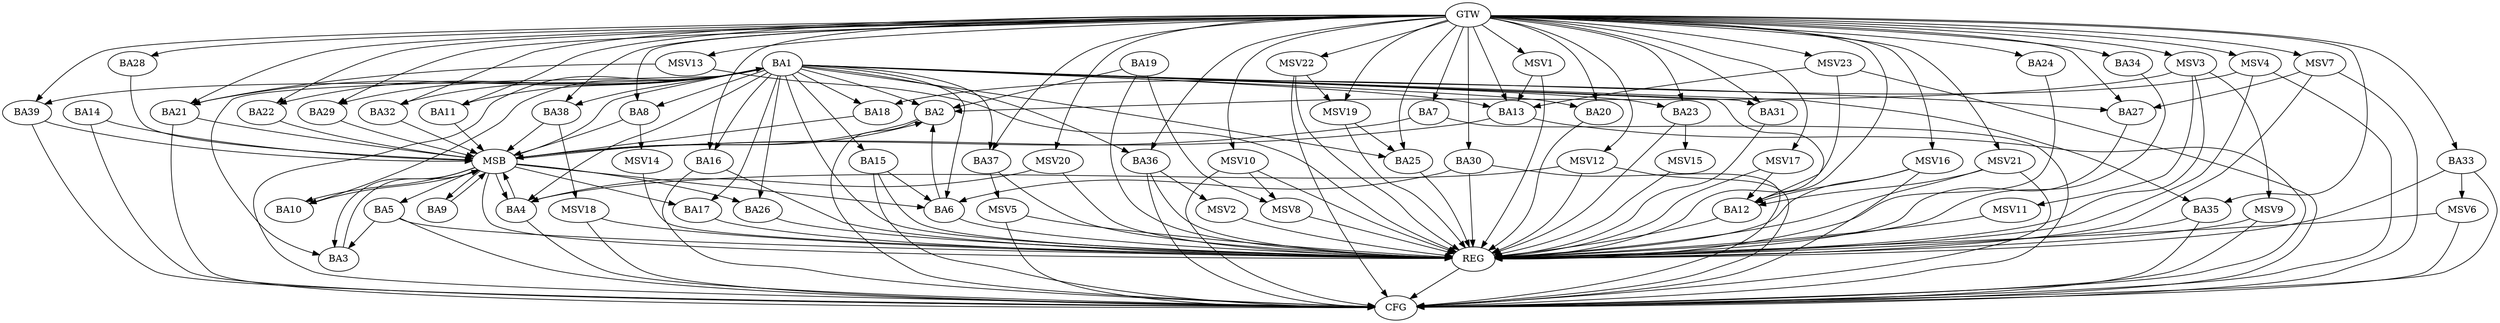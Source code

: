 strict digraph G {
  BA1 [ label="BA1" ];
  BA2 [ label="BA2" ];
  BA3 [ label="BA3" ];
  BA4 [ label="BA4" ];
  BA5 [ label="BA5" ];
  BA6 [ label="BA6" ];
  BA7 [ label="BA7" ];
  BA8 [ label="BA8" ];
  BA9 [ label="BA9" ];
  BA10 [ label="BA10" ];
  BA11 [ label="BA11" ];
  BA12 [ label="BA12" ];
  BA13 [ label="BA13" ];
  BA14 [ label="BA14" ];
  BA15 [ label="BA15" ];
  BA16 [ label="BA16" ];
  BA17 [ label="BA17" ];
  BA18 [ label="BA18" ];
  BA19 [ label="BA19" ];
  BA20 [ label="BA20" ];
  BA21 [ label="BA21" ];
  BA22 [ label="BA22" ];
  BA23 [ label="BA23" ];
  BA24 [ label="BA24" ];
  BA25 [ label="BA25" ];
  BA26 [ label="BA26" ];
  BA27 [ label="BA27" ];
  BA28 [ label="BA28" ];
  BA29 [ label="BA29" ];
  BA30 [ label="BA30" ];
  BA31 [ label="BA31" ];
  BA32 [ label="BA32" ];
  BA33 [ label="BA33" ];
  BA34 [ label="BA34" ];
  BA35 [ label="BA35" ];
  BA36 [ label="BA36" ];
  BA37 [ label="BA37" ];
  BA38 [ label="BA38" ];
  BA39 [ label="BA39" ];
  GTW [ label="GTW" ];
  REG [ label="REG" ];
  MSB [ label="MSB" ];
  CFG [ label="CFG" ];
  MSV1 [ label="MSV1" ];
  MSV2 [ label="MSV2" ];
  MSV3 [ label="MSV3" ];
  MSV4 [ label="MSV4" ];
  MSV5 [ label="MSV5" ];
  MSV6 [ label="MSV6" ];
  MSV7 [ label="MSV7" ];
  MSV8 [ label="MSV8" ];
  MSV9 [ label="MSV9" ];
  MSV10 [ label="MSV10" ];
  MSV11 [ label="MSV11" ];
  MSV12 [ label="MSV12" ];
  MSV13 [ label="MSV13" ];
  MSV14 [ label="MSV14" ];
  MSV15 [ label="MSV15" ];
  MSV16 [ label="MSV16" ];
  MSV17 [ label="MSV17" ];
  MSV18 [ label="MSV18" ];
  MSV19 [ label="MSV19" ];
  MSV20 [ label="MSV20" ];
  MSV21 [ label="MSV21" ];
  MSV22 [ label="MSV22" ];
  MSV23 [ label="MSV23" ];
  BA1 -> BA2;
  BA5 -> BA3;
  BA6 -> BA2;
  BA15 -> BA6;
  BA19 -> BA2;
  BA30 -> BA6;
  GTW -> BA7;
  GTW -> BA8;
  GTW -> BA11;
  GTW -> BA12;
  GTW -> BA13;
  GTW -> BA16;
  GTW -> BA20;
  GTW -> BA21;
  GTW -> BA22;
  GTW -> BA23;
  GTW -> BA24;
  GTW -> BA25;
  GTW -> BA27;
  GTW -> BA28;
  GTW -> BA29;
  GTW -> BA30;
  GTW -> BA31;
  GTW -> BA32;
  GTW -> BA33;
  GTW -> BA34;
  GTW -> BA35;
  GTW -> BA36;
  GTW -> BA37;
  GTW -> BA38;
  GTW -> BA39;
  BA1 -> REG;
  BA5 -> REG;
  BA6 -> REG;
  BA12 -> REG;
  BA15 -> REG;
  BA16 -> REG;
  BA17 -> REG;
  BA19 -> REG;
  BA20 -> REG;
  BA23 -> REG;
  BA24 -> REG;
  BA25 -> REG;
  BA26 -> REG;
  BA27 -> REG;
  BA30 -> REG;
  BA31 -> REG;
  BA33 -> REG;
  BA34 -> REG;
  BA35 -> REG;
  BA36 -> REG;
  BA37 -> REG;
  BA2 -> MSB;
  MSB -> BA1;
  MSB -> REG;
  BA3 -> MSB;
  MSB -> BA2;
  BA4 -> MSB;
  MSB -> BA3;
  BA7 -> MSB;
  MSB -> BA4;
  BA8 -> MSB;
  MSB -> BA5;
  BA9 -> MSB;
  BA10 -> MSB;
  MSB -> BA6;
  BA11 -> MSB;
  BA13 -> MSB;
  BA14 -> MSB;
  MSB -> BA10;
  BA18 -> MSB;
  MSB -> BA17;
  BA21 -> MSB;
  BA22 -> MSB;
  MSB -> BA9;
  BA28 -> MSB;
  BA29 -> MSB;
  BA32 -> MSB;
  BA38 -> MSB;
  BA39 -> MSB;
  MSB -> BA26;
  BA36 -> CFG;
  BA16 -> CFG;
  BA35 -> CFG;
  BA4 -> CFG;
  BA13 -> CFG;
  BA33 -> CFG;
  BA21 -> CFG;
  BA39 -> CFG;
  BA14 -> CFG;
  BA2 -> CFG;
  BA15 -> CFG;
  BA30 -> CFG;
  BA7 -> CFG;
  BA5 -> CFG;
  BA1 -> CFG;
  REG -> CFG;
  BA1 -> BA32;
  BA1 -> BA20;
  BA1 -> BA23;
  BA1 -> BA3;
  BA1 -> BA25;
  BA1 -> BA11;
  BA1 -> BA39;
  BA1 -> BA15;
  BA1 -> BA12;
  BA1 -> BA26;
  BA1 -> BA18;
  BA1 -> BA37;
  BA1 -> BA6;
  BA1 -> BA13;
  BA1 -> BA35;
  BA1 -> BA29;
  BA1 -> BA22;
  BA1 -> BA36;
  BA1 -> BA27;
  BA1 -> BA38;
  BA1 -> BA21;
  BA1 -> BA17;
  BA1 -> BA4;
  BA1 -> BA31;
  BA1 -> BA16;
  BA1 -> BA10;
  BA1 -> BA8;
  MSV1 -> BA13;
  GTW -> MSV1;
  MSV1 -> REG;
  BA36 -> MSV2;
  MSV2 -> REG;
  MSV3 -> BA2;
  GTW -> MSV3;
  MSV3 -> REG;
  MSV4 -> BA18;
  GTW -> MSV4;
  MSV4 -> REG;
  MSV4 -> CFG;
  BA37 -> MSV5;
  MSV5 -> REG;
  MSV5 -> CFG;
  BA33 -> MSV6;
  MSV6 -> REG;
  MSV6 -> CFG;
  MSV7 -> BA27;
  GTW -> MSV7;
  MSV7 -> REG;
  MSV7 -> CFG;
  BA19 -> MSV8;
  MSV8 -> REG;
  MSV3 -> MSV9;
  MSV9 -> REG;
  MSV9 -> CFG;
  MSV10 -> MSV8;
  GTW -> MSV10;
  MSV10 -> REG;
  MSV10 -> CFG;
  MSV3 -> MSV11;
  MSV11 -> REG;
  MSV12 -> BA4;
  GTW -> MSV12;
  MSV12 -> REG;
  MSV12 -> CFG;
  MSV13 -> BA21;
  GTW -> MSV13;
  MSV13 -> REG;
  BA8 -> MSV14;
  MSV14 -> REG;
  BA23 -> MSV15;
  MSV15 -> REG;
  MSV16 -> BA12;
  GTW -> MSV16;
  MSV16 -> REG;
  MSV16 -> CFG;
  MSV17 -> BA12;
  GTW -> MSV17;
  MSV17 -> REG;
  BA38 -> MSV18;
  MSV18 -> REG;
  MSV18 -> CFG;
  MSV19 -> BA25;
  GTW -> MSV19;
  MSV19 -> REG;
  MSV20 -> BA4;
  GTW -> MSV20;
  MSV20 -> REG;
  MSV21 -> BA12;
  GTW -> MSV21;
  MSV21 -> REG;
  MSV21 -> CFG;
  MSV22 -> MSV19;
  GTW -> MSV22;
  MSV22 -> REG;
  MSV22 -> CFG;
  MSV23 -> BA13;
  GTW -> MSV23;
  MSV23 -> REG;
  MSV23 -> CFG;
}
